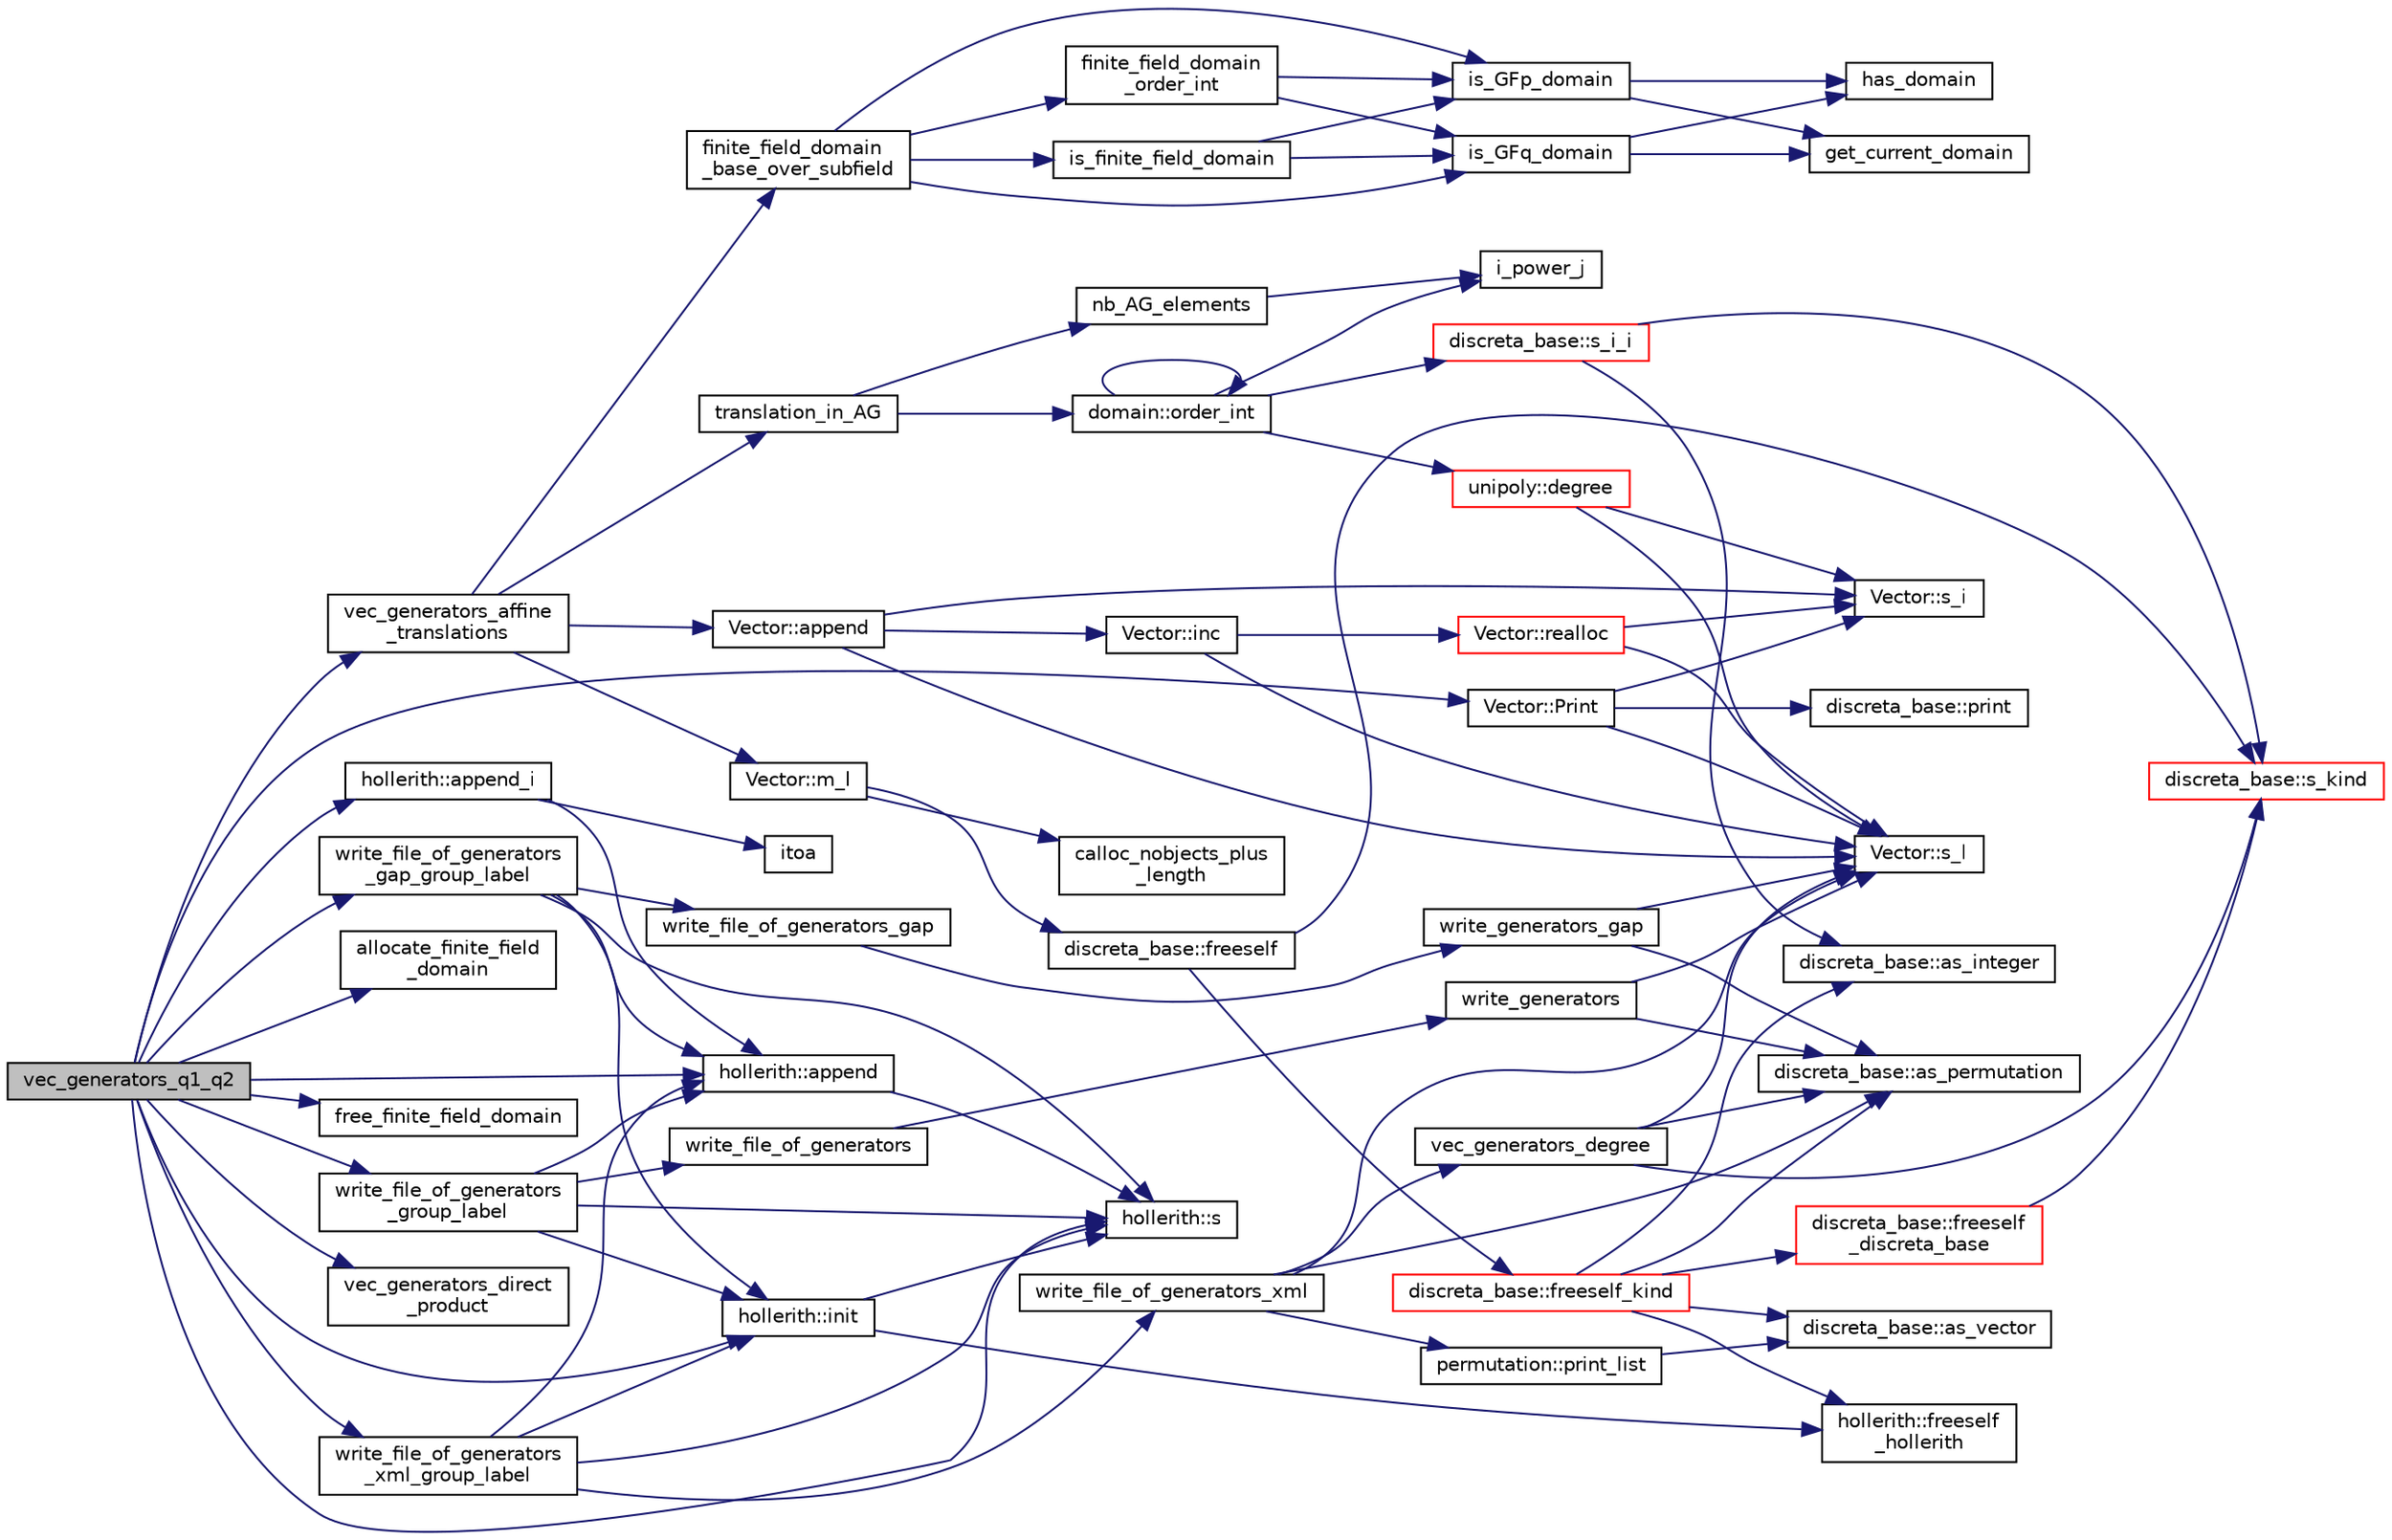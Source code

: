 digraph "vec_generators_q1_q2"
{
  edge [fontname="Helvetica",fontsize="10",labelfontname="Helvetica",labelfontsize="10"];
  node [fontname="Helvetica",fontsize="10",shape=record];
  rankdir="LR";
  Node2431 [label="vec_generators_q1_q2",height=0.2,width=0.4,color="black", fillcolor="grey75", style="filled", fontcolor="black"];
  Node2431 -> Node2432 [color="midnightblue",fontsize="10",style="solid",fontname="Helvetica"];
  Node2432 [label="hollerith::init",height=0.2,width=0.4,color="black", fillcolor="white", style="filled",URL="$d8/d99/classhollerith.html#af51ae7b943056db367f3c205a5a1cc4b"];
  Node2432 -> Node2433 [color="midnightblue",fontsize="10",style="solid",fontname="Helvetica"];
  Node2433 [label="hollerith::freeself\l_hollerith",height=0.2,width=0.4,color="black", fillcolor="white", style="filled",URL="$d8/d99/classhollerith.html#a240d1b30780c9e09323d0b3ad5e2d1f7"];
  Node2432 -> Node2434 [color="midnightblue",fontsize="10",style="solid",fontname="Helvetica"];
  Node2434 [label="hollerith::s",height=0.2,width=0.4,color="black", fillcolor="white", style="filled",URL="$d8/d99/classhollerith.html#af61fce2d06f211b25fe3838e4dfee77a"];
  Node2431 -> Node2435 [color="midnightblue",fontsize="10",style="solid",fontname="Helvetica"];
  Node2435 [label="hollerith::append_i",height=0.2,width=0.4,color="black", fillcolor="white", style="filled",URL="$d8/d99/classhollerith.html#a5df988b4cf3eb66b5645115abeab5782"];
  Node2435 -> Node2436 [color="midnightblue",fontsize="10",style="solid",fontname="Helvetica"];
  Node2436 [label="itoa",height=0.2,width=0.4,color="black", fillcolor="white", style="filled",URL="$d5/db4/io__and__os_8h.html#acca9a4a13b42b2dddb7eff18775baa11"];
  Node2435 -> Node2437 [color="midnightblue",fontsize="10",style="solid",fontname="Helvetica"];
  Node2437 [label="hollerith::append",height=0.2,width=0.4,color="black", fillcolor="white", style="filled",URL="$d8/d99/classhollerith.html#a778dd63885a4e3a4e2fb829165c32632"];
  Node2437 -> Node2434 [color="midnightblue",fontsize="10",style="solid",fontname="Helvetica"];
  Node2431 -> Node2437 [color="midnightblue",fontsize="10",style="solid",fontname="Helvetica"];
  Node2431 -> Node2438 [color="midnightblue",fontsize="10",style="solid",fontname="Helvetica"];
  Node2438 [label="allocate_finite_field\l_domain",height=0.2,width=0.4,color="black", fillcolor="white", style="filled",URL="$d9/d60/discreta_8h.html#a2eea8f610abf6ec2338fe7d05d22c47c"];
  Node2431 -> Node2439 [color="midnightblue",fontsize="10",style="solid",fontname="Helvetica"];
  Node2439 [label="vec_generators_affine\l_translations",height=0.2,width=0.4,color="black", fillcolor="white", style="filled",URL="$d0/dd3/perm__group__gens_8_c.html#a7823a00ce1bf9cd69d1f9543e594e0e6"];
  Node2439 -> Node2440 [color="midnightblue",fontsize="10",style="solid",fontname="Helvetica"];
  Node2440 [label="Vector::m_l",height=0.2,width=0.4,color="black", fillcolor="white", style="filled",URL="$d5/db2/class_vector.html#a00f5520c2a6b4f5282a1a8bcf8ea74eb"];
  Node2440 -> Node2441 [color="midnightblue",fontsize="10",style="solid",fontname="Helvetica"];
  Node2441 [label="discreta_base::freeself",height=0.2,width=0.4,color="black", fillcolor="white", style="filled",URL="$d7/d71/classdiscreta__base.html#a9a3c9501a562293b5667c11b9174d6e5"];
  Node2441 -> Node2442 [color="midnightblue",fontsize="10",style="solid",fontname="Helvetica"];
  Node2442 [label="discreta_base::freeself_kind",height=0.2,width=0.4,color="red", fillcolor="white", style="filled",URL="$d7/d71/classdiscreta__base.html#a63a23ada2165b3838fab719ed458cec8"];
  Node2442 -> Node2443 [color="midnightblue",fontsize="10",style="solid",fontname="Helvetica"];
  Node2443 [label="discreta_base::freeself\l_discreta_base",height=0.2,width=0.4,color="red", fillcolor="white", style="filled",URL="$d7/d71/classdiscreta__base.html#a8b1ec2cee4566034441e066dc2c027db"];
  Node2443 -> Node2444 [color="midnightblue",fontsize="10",style="solid",fontname="Helvetica"];
  Node2444 [label="discreta_base::s_kind",height=0.2,width=0.4,color="red", fillcolor="white", style="filled",URL="$d7/d71/classdiscreta__base.html#a8a830025c74adbbc3362418a7c2ba157"];
  Node2442 -> Node2450 [color="midnightblue",fontsize="10",style="solid",fontname="Helvetica"];
  Node2450 [label="discreta_base::as_integer",height=0.2,width=0.4,color="black", fillcolor="white", style="filled",URL="$d7/d71/classdiscreta__base.html#a00d7691eaf874fd283d942692fe8dd26"];
  Node2442 -> Node2452 [color="midnightblue",fontsize="10",style="solid",fontname="Helvetica"];
  Node2452 [label="discreta_base::as_vector",height=0.2,width=0.4,color="black", fillcolor="white", style="filled",URL="$d7/d71/classdiscreta__base.html#a7bdd6cae39c380b128ee9e17e42cf020"];
  Node2442 -> Node2457 [color="midnightblue",fontsize="10",style="solid",fontname="Helvetica"];
  Node2457 [label="discreta_base::as_permutation",height=0.2,width=0.4,color="black", fillcolor="white", style="filled",URL="$d7/d71/classdiscreta__base.html#aa4e72f36a82984239b12ae831e131098"];
  Node2442 -> Node2433 [color="midnightblue",fontsize="10",style="solid",fontname="Helvetica"];
  Node2441 -> Node2444 [color="midnightblue",fontsize="10",style="solid",fontname="Helvetica"];
  Node2440 -> Node2488 [color="midnightblue",fontsize="10",style="solid",fontname="Helvetica"];
  Node2488 [label="calloc_nobjects_plus\l_length",height=0.2,width=0.4,color="black", fillcolor="white", style="filled",URL="$d9/d60/discreta_8h.html#a71599d54c8c17dfa065a363f5cdd0aa4"];
  Node2439 -> Node2489 [color="midnightblue",fontsize="10",style="solid",fontname="Helvetica"];
  Node2489 [label="finite_field_domain\l_base_over_subfield",height=0.2,width=0.4,color="black", fillcolor="white", style="filled",URL="$d9/d60/discreta_8h.html#abe355695b9ac715e7ac5fdd804f4079d"];
  Node2489 -> Node2490 [color="midnightblue",fontsize="10",style="solid",fontname="Helvetica"];
  Node2490 [label="is_finite_field_domain",height=0.2,width=0.4,color="black", fillcolor="white", style="filled",URL="$db/d2f/domain_8_c.html#a77d0ace35941cfe84035c9a060972b2a"];
  Node2490 -> Node2491 [color="midnightblue",fontsize="10",style="solid",fontname="Helvetica"];
  Node2491 [label="is_GFp_domain",height=0.2,width=0.4,color="black", fillcolor="white", style="filled",URL="$db/d2f/domain_8_c.html#ab75527270302df466fc6f6e355775c13"];
  Node2491 -> Node2492 [color="midnightblue",fontsize="10",style="solid",fontname="Helvetica"];
  Node2492 [label="has_domain",height=0.2,width=0.4,color="black", fillcolor="white", style="filled",URL="$db/d2f/domain_8_c.html#af7df1c554310c6214b2900bf6ca7ac81"];
  Node2491 -> Node2493 [color="midnightblue",fontsize="10",style="solid",fontname="Helvetica"];
  Node2493 [label="get_current_domain",height=0.2,width=0.4,color="black", fillcolor="white", style="filled",URL="$db/d2f/domain_8_c.html#a80481fde3a59aaeeb648f8c5392269f7"];
  Node2490 -> Node2494 [color="midnightblue",fontsize="10",style="solid",fontname="Helvetica"];
  Node2494 [label="is_GFq_domain",height=0.2,width=0.4,color="black", fillcolor="white", style="filled",URL="$db/d2f/domain_8_c.html#af695b4599bda7a0400772172c9eeff64"];
  Node2494 -> Node2492 [color="midnightblue",fontsize="10",style="solid",fontname="Helvetica"];
  Node2494 -> Node2493 [color="midnightblue",fontsize="10",style="solid",fontname="Helvetica"];
  Node2489 -> Node2495 [color="midnightblue",fontsize="10",style="solid",fontname="Helvetica"];
  Node2495 [label="finite_field_domain\l_order_int",height=0.2,width=0.4,color="black", fillcolor="white", style="filled",URL="$db/d2f/domain_8_c.html#a377eb55f39803977750d92e3eaf7af26"];
  Node2495 -> Node2491 [color="midnightblue",fontsize="10",style="solid",fontname="Helvetica"];
  Node2495 -> Node2494 [color="midnightblue",fontsize="10",style="solid",fontname="Helvetica"];
  Node2489 -> Node2491 [color="midnightblue",fontsize="10",style="solid",fontname="Helvetica"];
  Node2489 -> Node2494 [color="midnightblue",fontsize="10",style="solid",fontname="Helvetica"];
  Node2439 -> Node2496 [color="midnightblue",fontsize="10",style="solid",fontname="Helvetica"];
  Node2496 [label="translation_in_AG",height=0.2,width=0.4,color="black", fillcolor="white", style="filled",URL="$d9/d60/discreta_8h.html#ac805a17cf57e334b24457fab41a7da4d"];
  Node2496 -> Node2497 [color="midnightblue",fontsize="10",style="solid",fontname="Helvetica"];
  Node2497 [label="domain::order_int",height=0.2,width=0.4,color="black", fillcolor="white", style="filled",URL="$de/d3b/classdomain.html#aa8dcedfd93e3a8db0069a08b9f0bfff7"];
  Node2497 -> Node2498 [color="midnightblue",fontsize="10",style="solid",fontname="Helvetica"];
  Node2498 [label="discreta_base::s_i_i",height=0.2,width=0.4,color="red", fillcolor="white", style="filled",URL="$d7/d71/classdiscreta__base.html#aadb92c01fbe69b3034b0214b33fbc735"];
  Node2498 -> Node2444 [color="midnightblue",fontsize="10",style="solid",fontname="Helvetica"];
  Node2498 -> Node2450 [color="midnightblue",fontsize="10",style="solid",fontname="Helvetica"];
  Node2497 -> Node2497 [color="midnightblue",fontsize="10",style="solid",fontname="Helvetica"];
  Node2497 -> Node2500 [color="midnightblue",fontsize="10",style="solid",fontname="Helvetica"];
  Node2500 [label="unipoly::degree",height=0.2,width=0.4,color="red", fillcolor="white", style="filled",URL="$d1/d89/classunipoly.html#ab2b9692ea17ce32c0c8f2cc246517e37"];
  Node2500 -> Node2501 [color="midnightblue",fontsize="10",style="solid",fontname="Helvetica"];
  Node2501 [label="Vector::s_l",height=0.2,width=0.4,color="black", fillcolor="white", style="filled",URL="$d5/db2/class_vector.html#ad2dc082288f858d22a528832289e0704"];
  Node2500 -> Node2502 [color="midnightblue",fontsize="10",style="solid",fontname="Helvetica"];
  Node2502 [label="Vector::s_i",height=0.2,width=0.4,color="black", fillcolor="white", style="filled",URL="$d5/db2/class_vector.html#a1c4fe1752523df8119f70dd550244871"];
  Node2497 -> Node2505 [color="midnightblue",fontsize="10",style="solid",fontname="Helvetica"];
  Node2505 [label="i_power_j",height=0.2,width=0.4,color="black", fillcolor="white", style="filled",URL="$de/dc5/algebra__and__number__theory_8h.html#a39b321523e8957d701618bb5cac542b5"];
  Node2496 -> Node2506 [color="midnightblue",fontsize="10",style="solid",fontname="Helvetica"];
  Node2506 [label="nb_AG_elements",height=0.2,width=0.4,color="black", fillcolor="white", style="filled",URL="$d4/d67/geometry_8h.html#ab9de2574dd403dd453a0d35107f684f5"];
  Node2506 -> Node2505 [color="midnightblue",fontsize="10",style="solid",fontname="Helvetica"];
  Node2439 -> Node2507 [color="midnightblue",fontsize="10",style="solid",fontname="Helvetica"];
  Node2507 [label="Vector::append",height=0.2,width=0.4,color="black", fillcolor="white", style="filled",URL="$d5/db2/class_vector.html#aec80be90cd2cbfe79267220113b679c4"];
  Node2507 -> Node2501 [color="midnightblue",fontsize="10",style="solid",fontname="Helvetica"];
  Node2507 -> Node2508 [color="midnightblue",fontsize="10",style="solid",fontname="Helvetica"];
  Node2508 [label="Vector::inc",height=0.2,width=0.4,color="black", fillcolor="white", style="filled",URL="$d5/db2/class_vector.html#a5f6fe0531bc3d9829becd8503e4156a3"];
  Node2508 -> Node2509 [color="midnightblue",fontsize="10",style="solid",fontname="Helvetica"];
  Node2509 [label="Vector::realloc",height=0.2,width=0.4,color="red", fillcolor="white", style="filled",URL="$d5/db2/class_vector.html#a00aff28a4a7cacc8c5aaf44b6f3fb3a5"];
  Node2509 -> Node2501 [color="midnightblue",fontsize="10",style="solid",fontname="Helvetica"];
  Node2509 -> Node2502 [color="midnightblue",fontsize="10",style="solid",fontname="Helvetica"];
  Node2508 -> Node2501 [color="midnightblue",fontsize="10",style="solid",fontname="Helvetica"];
  Node2507 -> Node2502 [color="midnightblue",fontsize="10",style="solid",fontname="Helvetica"];
  Node2431 -> Node2532 [color="midnightblue",fontsize="10",style="solid",fontname="Helvetica"];
  Node2532 [label="free_finite_field_domain",height=0.2,width=0.4,color="black", fillcolor="white", style="filled",URL="$d9/d60/discreta_8h.html#ada09fec3ddf0e1929a2dacac6586dc53"];
  Node2431 -> Node2533 [color="midnightblue",fontsize="10",style="solid",fontname="Helvetica"];
  Node2533 [label="Vector::Print",height=0.2,width=0.4,color="black", fillcolor="white", style="filled",URL="$d5/db2/class_vector.html#ad789b6ce88fd8954c0df815f92d8f7eb"];
  Node2533 -> Node2501 [color="midnightblue",fontsize="10",style="solid",fontname="Helvetica"];
  Node2533 -> Node2502 [color="midnightblue",fontsize="10",style="solid",fontname="Helvetica"];
  Node2533 -> Node2534 [color="midnightblue",fontsize="10",style="solid",fontname="Helvetica"];
  Node2534 [label="discreta_base::print",height=0.2,width=0.4,color="black", fillcolor="white", style="filled",URL="$d7/d71/classdiscreta__base.html#a036e48bc058347046fc9b73dd0951478"];
  Node2431 -> Node2535 [color="midnightblue",fontsize="10",style="solid",fontname="Helvetica"];
  Node2535 [label="vec_generators_direct\l_product",height=0.2,width=0.4,color="black", fillcolor="white", style="filled",URL="$d0/dd3/perm__group__gens_8_c.html#a341c284927a6c274b1d05fe365ea3354"];
  Node2431 -> Node2536 [color="midnightblue",fontsize="10",style="solid",fontname="Helvetica"];
  Node2536 [label="write_file_of_generators\l_xml_group_label",height=0.2,width=0.4,color="black", fillcolor="white", style="filled",URL="$d0/dd3/perm__group__gens_8_c.html#a937affd15a6c49ebf8cd5118198fe5a4"];
  Node2536 -> Node2432 [color="midnightblue",fontsize="10",style="solid",fontname="Helvetica"];
  Node2536 -> Node2437 [color="midnightblue",fontsize="10",style="solid",fontname="Helvetica"];
  Node2536 -> Node2537 [color="midnightblue",fontsize="10",style="solid",fontname="Helvetica"];
  Node2537 [label="write_file_of_generators_xml",height=0.2,width=0.4,color="black", fillcolor="white", style="filled",URL="$d0/dd3/perm__group__gens_8_c.html#afdd96b23ffd162968dc51417edd6b516"];
  Node2537 -> Node2501 [color="midnightblue",fontsize="10",style="solid",fontname="Helvetica"];
  Node2537 -> Node2538 [color="midnightblue",fontsize="10",style="solid",fontname="Helvetica"];
  Node2538 [label="vec_generators_degree",height=0.2,width=0.4,color="black", fillcolor="white", style="filled",URL="$d0/dd3/perm__group__gens_8_c.html#a3af229f9b239b34ea1f9905b3b620e0d"];
  Node2538 -> Node2501 [color="midnightblue",fontsize="10",style="solid",fontname="Helvetica"];
  Node2538 -> Node2457 [color="midnightblue",fontsize="10",style="solid",fontname="Helvetica"];
  Node2538 -> Node2444 [color="midnightblue",fontsize="10",style="solid",fontname="Helvetica"];
  Node2537 -> Node2457 [color="midnightblue",fontsize="10",style="solid",fontname="Helvetica"];
  Node2537 -> Node2539 [color="midnightblue",fontsize="10",style="solid",fontname="Helvetica"];
  Node2539 [label="permutation::print_list",height=0.2,width=0.4,color="black", fillcolor="white", style="filled",URL="$d0/d08/classpermutation.html#a1732236cf59bbcaab008473f4917db3e"];
  Node2539 -> Node2452 [color="midnightblue",fontsize="10",style="solid",fontname="Helvetica"];
  Node2536 -> Node2434 [color="midnightblue",fontsize="10",style="solid",fontname="Helvetica"];
  Node2431 -> Node2434 [color="midnightblue",fontsize="10",style="solid",fontname="Helvetica"];
  Node2431 -> Node2540 [color="midnightblue",fontsize="10",style="solid",fontname="Helvetica"];
  Node2540 [label="write_file_of_generators\l_group_label",height=0.2,width=0.4,color="black", fillcolor="white", style="filled",URL="$d0/dd3/perm__group__gens_8_c.html#ae43736cf13bd458db457ffee9f2dc141"];
  Node2540 -> Node2432 [color="midnightblue",fontsize="10",style="solid",fontname="Helvetica"];
  Node2540 -> Node2437 [color="midnightblue",fontsize="10",style="solid",fontname="Helvetica"];
  Node2540 -> Node2541 [color="midnightblue",fontsize="10",style="solid",fontname="Helvetica"];
  Node2541 [label="write_file_of_generators",height=0.2,width=0.4,color="black", fillcolor="white", style="filled",URL="$d0/dd3/perm__group__gens_8_c.html#a54e6e8eb88549e0cfefe641653e84715"];
  Node2541 -> Node2542 [color="midnightblue",fontsize="10",style="solid",fontname="Helvetica"];
  Node2542 [label="write_generators",height=0.2,width=0.4,color="black", fillcolor="white", style="filled",URL="$d0/dd3/perm__group__gens_8_c.html#ae6b0a48acd164c33e2de0566005a940f"];
  Node2542 -> Node2501 [color="midnightblue",fontsize="10",style="solid",fontname="Helvetica"];
  Node2542 -> Node2457 [color="midnightblue",fontsize="10",style="solid",fontname="Helvetica"];
  Node2540 -> Node2434 [color="midnightblue",fontsize="10",style="solid",fontname="Helvetica"];
  Node2431 -> Node2543 [color="midnightblue",fontsize="10",style="solid",fontname="Helvetica"];
  Node2543 [label="write_file_of_generators\l_gap_group_label",height=0.2,width=0.4,color="black", fillcolor="white", style="filled",URL="$d0/dd3/perm__group__gens_8_c.html#ae58a2cfa50029df04a015a6c9e529ea9"];
  Node2543 -> Node2432 [color="midnightblue",fontsize="10",style="solid",fontname="Helvetica"];
  Node2543 -> Node2437 [color="midnightblue",fontsize="10",style="solid",fontname="Helvetica"];
  Node2543 -> Node2544 [color="midnightblue",fontsize="10",style="solid",fontname="Helvetica"];
  Node2544 [label="write_file_of_generators_gap",height=0.2,width=0.4,color="black", fillcolor="white", style="filled",URL="$d0/dd3/perm__group__gens_8_c.html#a75e679cabe7c7178aee2378f15d15e34"];
  Node2544 -> Node2545 [color="midnightblue",fontsize="10",style="solid",fontname="Helvetica"];
  Node2545 [label="write_generators_gap",height=0.2,width=0.4,color="black", fillcolor="white", style="filled",URL="$d0/dd3/perm__group__gens_8_c.html#a4514cb772ccb0840095328820d9eaf5d"];
  Node2545 -> Node2501 [color="midnightblue",fontsize="10",style="solid",fontname="Helvetica"];
  Node2545 -> Node2457 [color="midnightblue",fontsize="10",style="solid",fontname="Helvetica"];
  Node2543 -> Node2434 [color="midnightblue",fontsize="10",style="solid",fontname="Helvetica"];
}
